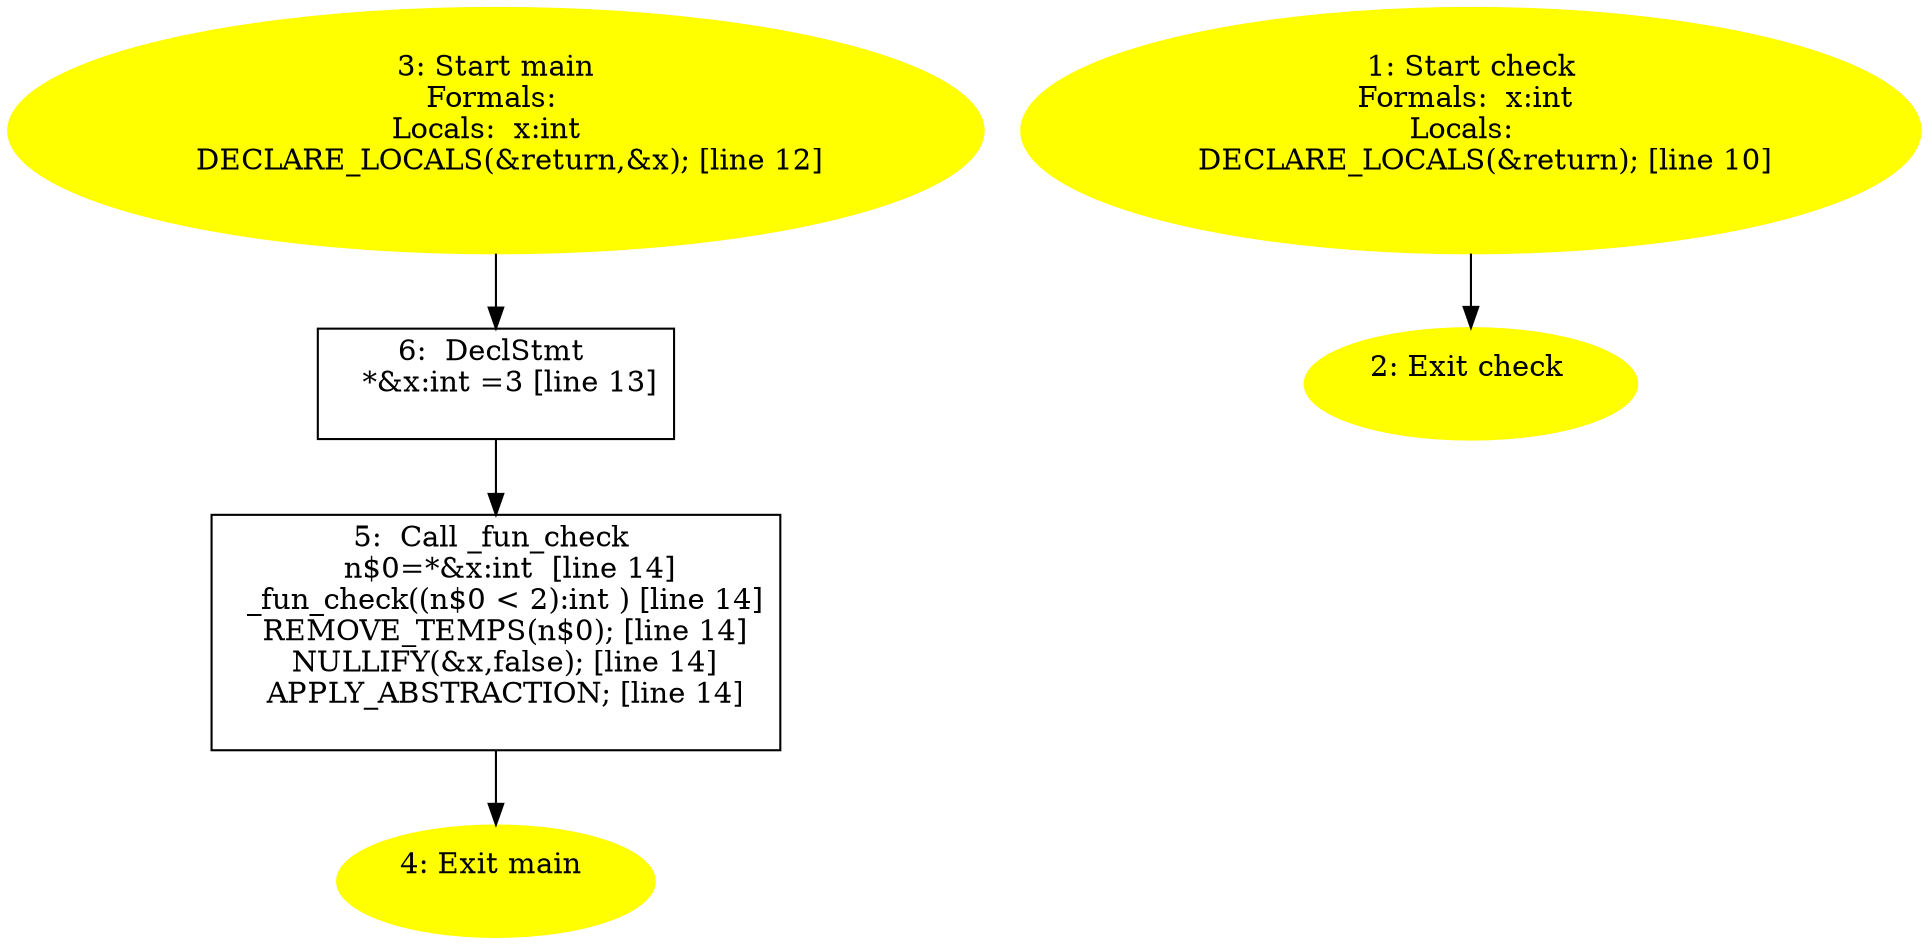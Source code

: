 digraph iCFG {
6 [label="6:  DeclStmt \n   *&x:int =3 [line 13]\n " shape="box"]
	

	 6 -> 5 ;
5 [label="5:  Call _fun_check \n   n$0=*&x:int  [line 14]\n  _fun_check((n$0 < 2):int ) [line 14]\n  REMOVE_TEMPS(n$0); [line 14]\n  NULLIFY(&x,false); [line 14]\n  APPLY_ABSTRACTION; [line 14]\n " shape="box"]
	

	 5 -> 4 ;
4 [label="4: Exit main \n  " color=yellow style=filled]
	

3 [label="3: Start main\nFormals: \nLocals:  x:int  \n   DECLARE_LOCALS(&return,&x); [line 12]\n " color=yellow style=filled]
	

	 3 -> 6 ;
2 [label="2: Exit check \n  " color=yellow style=filled]
	

1 [label="1: Start check\nFormals:  x:int \nLocals:  \n   DECLARE_LOCALS(&return); [line 10]\n " color=yellow style=filled]
	

	 1 -> 2 ;
}
